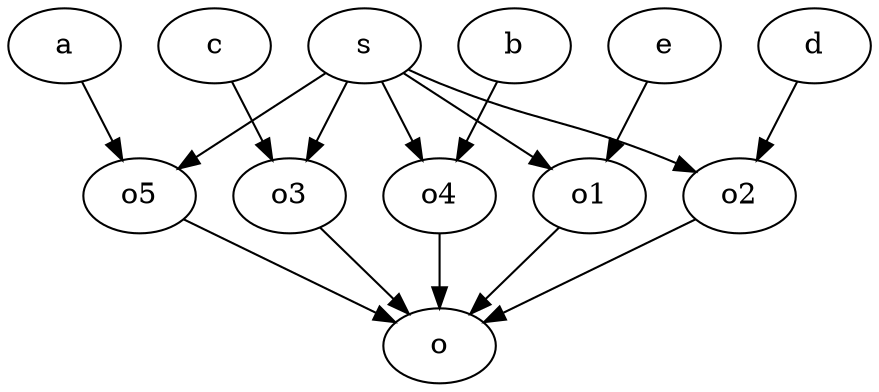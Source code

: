 strict digraph "" {
	a -> o5	 [weight=1.0];
	c -> o3	 [weight=1.0];
	b -> o4	 [weight=1.0];
	e -> o1	 [weight=1.0];
	d -> o2	 [weight=1.0];
	s -> o5	 [weight=1.0];
	s -> o4	 [weight=1.0];
	s -> o3	 [weight=1.0];
	s -> o2	 [weight=1.0];
	s -> o1	 [weight=1.0];
	o5 -> o	 [weight=1.0];
	o4 -> o	 [weight=1.0];
	o3 -> o	 [weight=1.0];
	o2 -> o	 [weight=1.0];
	o1 -> o	 [weight=1.0];
}
